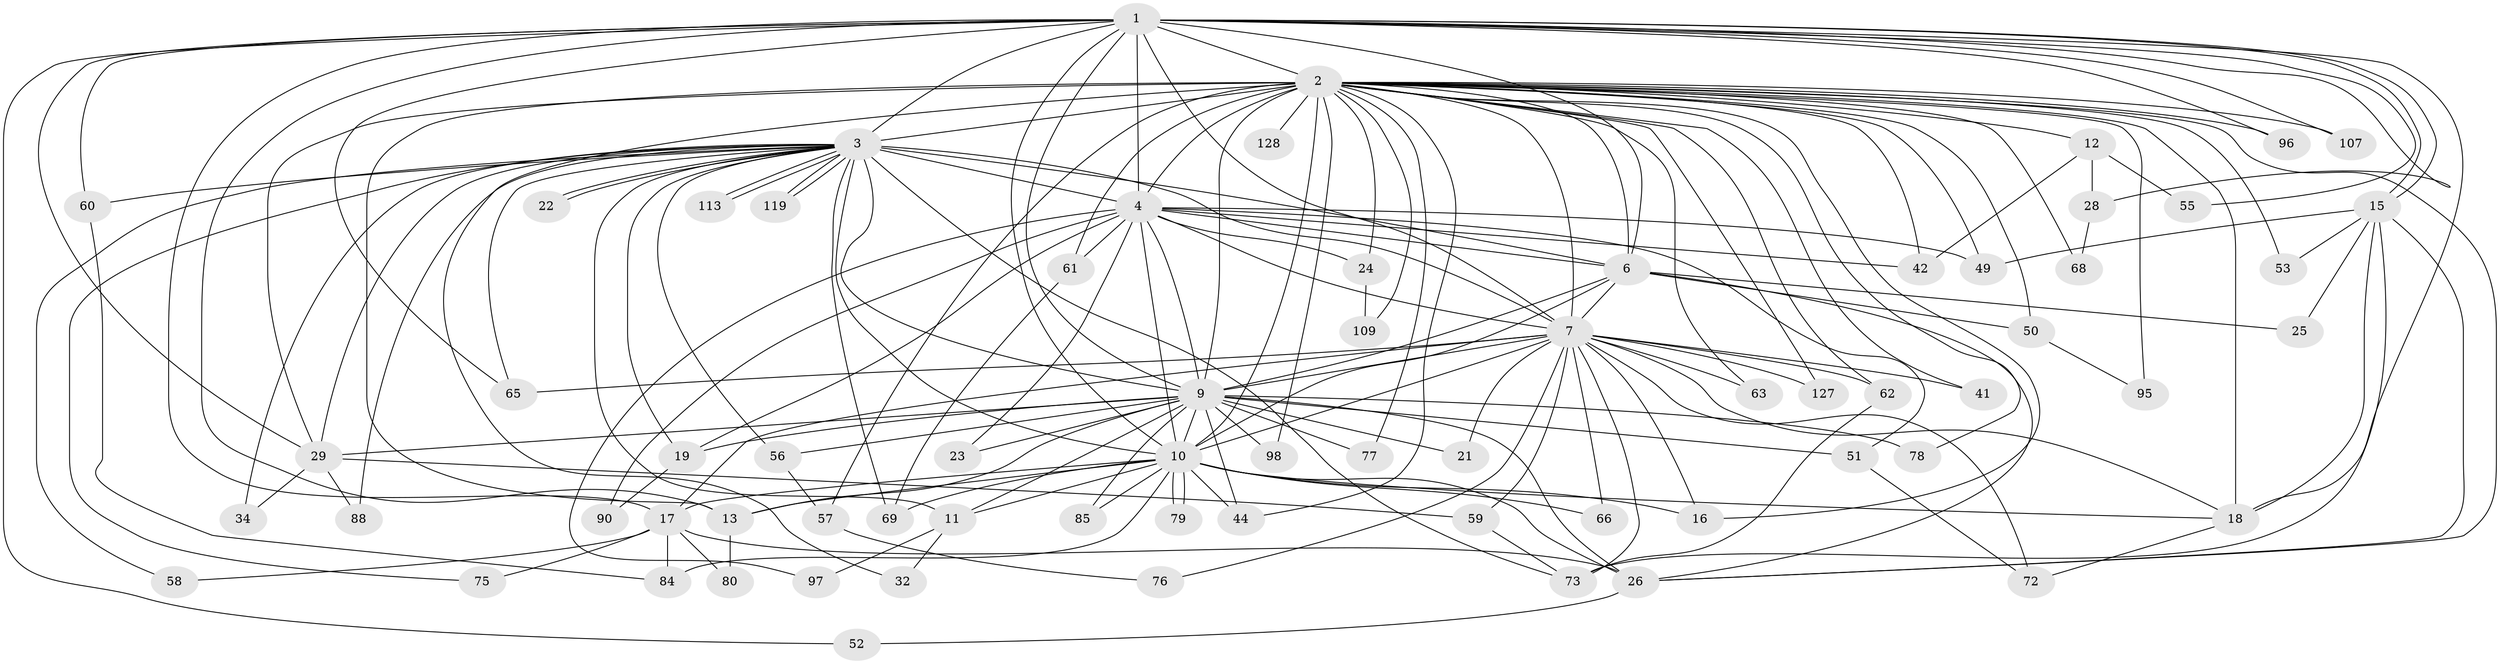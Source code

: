 // original degree distribution, {26: 0.007246376811594203, 24: 0.014492753623188406, 34: 0.007246376811594203, 23: 0.007246376811594203, 14: 0.007246376811594203, 25: 0.007246376811594203, 19: 0.007246376811594203, 27: 0.014492753623188406, 5: 0.07971014492753623, 2: 0.572463768115942, 8: 0.014492753623188406, 3: 0.15217391304347827, 9: 0.007246376811594203, 4: 0.09420289855072464, 6: 0.007246376811594203}
// Generated by graph-tools (version 1.1) at 2025/13/03/09/25 04:13:52]
// undirected, 69 vertices, 173 edges
graph export_dot {
graph [start="1"]
  node [color=gray90,style=filled];
  1;
  2 [super="+67+33+37+5"];
  3 [super="+87"];
  4;
  6 [super="+133+64"];
  7 [super="+14+137+125+99+91"];
  9 [super="+20+94"];
  10 [super="+71+106+31"];
  11;
  12;
  13 [super="+40+136"];
  15 [super="+102"];
  16;
  17;
  18 [super="+74+46"];
  19 [super="+86"];
  21;
  22;
  23;
  24;
  25;
  26 [super="+92+35"];
  28 [super="+70"];
  29 [super="+43+48"];
  32;
  34;
  41;
  42 [super="+104"];
  44 [super="+54+81"];
  49;
  50;
  51 [super="+120+93"];
  52;
  53;
  55;
  56;
  57;
  58;
  59;
  60 [super="+100"];
  61;
  62 [super="+116"];
  63;
  65;
  66;
  68;
  69;
  72 [super="+115"];
  73 [super="+105"];
  75;
  76;
  77;
  78;
  79;
  80;
  84 [super="+126"];
  85;
  88;
  90 [super="+108"];
  95;
  96;
  97;
  98;
  107;
  109;
  113;
  119;
  127 [super="+131"];
  128;
  1 -- 2 [weight=4];
  1 -- 3 [weight=2];
  1 -- 4;
  1 -- 6;
  1 -- 7;
  1 -- 9;
  1 -- 10 [weight=3];
  1 -- 13;
  1 -- 15;
  1 -- 15;
  1 -- 17;
  1 -- 28;
  1 -- 52;
  1 -- 55;
  1 -- 60;
  1 -- 65;
  1 -- 96;
  1 -- 107;
  1 -- 29;
  1 -- 18;
  2 -- 3 [weight=8];
  2 -- 4 [weight=5];
  2 -- 6 [weight=4];
  2 -- 7 [weight=3];
  2 -- 9 [weight=4];
  2 -- 10 [weight=8];
  2 -- 18 [weight=2];
  2 -- 32;
  2 -- 49;
  2 -- 53;
  2 -- 61;
  2 -- 62 [weight=2];
  2 -- 77;
  2 -- 107;
  2 -- 109;
  2 -- 127 [weight=2];
  2 -- 98;
  2 -- 50 [weight=2];
  2 -- 128;
  2 -- 68 [weight=2];
  2 -- 12 [weight=2];
  2 -- 13;
  2 -- 78;
  2 -- 16;
  2 -- 24;
  2 -- 26;
  2 -- 29;
  2 -- 95;
  2 -- 96;
  2 -- 41;
  2 -- 42 [weight=2];
  2 -- 44;
  2 -- 57 [weight=3];
  2 -- 63;
  3 -- 4;
  3 -- 6 [weight=2];
  3 -- 7 [weight=2];
  3 -- 9;
  3 -- 10 [weight=2];
  3 -- 11;
  3 -- 19;
  3 -- 22;
  3 -- 22;
  3 -- 34;
  3 -- 56;
  3 -- 58;
  3 -- 60;
  3 -- 65;
  3 -- 69;
  3 -- 75;
  3 -- 88;
  3 -- 113;
  3 -- 113;
  3 -- 119;
  3 -- 119;
  3 -- 29;
  3 -- 73;
  4 -- 6;
  4 -- 7 [weight=2];
  4 -- 9;
  4 -- 10 [weight=2];
  4 -- 19;
  4 -- 23;
  4 -- 24;
  4 -- 49;
  4 -- 51 [weight=2];
  4 -- 61;
  4 -- 90 [weight=2];
  4 -- 97;
  4 -- 42;
  6 -- 7;
  6 -- 9 [weight=2];
  6 -- 10 [weight=2];
  6 -- 25;
  6 -- 26;
  6 -- 50;
  7 -- 9;
  7 -- 10 [weight=2];
  7 -- 16;
  7 -- 18;
  7 -- 21;
  7 -- 41;
  7 -- 59;
  7 -- 62;
  7 -- 63;
  7 -- 66;
  7 -- 72;
  7 -- 76;
  7 -- 127;
  7 -- 17;
  7 -- 65;
  7 -- 73;
  9 -- 10 [weight=2];
  9 -- 11;
  9 -- 13;
  9 -- 21;
  9 -- 23;
  9 -- 26;
  9 -- 29;
  9 -- 51 [weight=2];
  9 -- 56;
  9 -- 77;
  9 -- 78;
  9 -- 85;
  9 -- 98;
  9 -- 19;
  9 -- 44;
  10 -- 16;
  10 -- 17;
  10 -- 44 [weight=2];
  10 -- 66;
  10 -- 79;
  10 -- 79;
  10 -- 84;
  10 -- 85;
  10 -- 26;
  10 -- 13;
  10 -- 69;
  10 -- 18;
  10 -- 11;
  11 -- 32;
  11 -- 97;
  12 -- 28;
  12 -- 42;
  12 -- 55;
  13 -- 80;
  15 -- 25;
  15 -- 53;
  15 -- 73;
  15 -- 18;
  15 -- 26;
  15 -- 49;
  17 -- 58;
  17 -- 75;
  17 -- 80;
  17 -- 84 [weight=2];
  17 -- 26;
  18 -- 72;
  19 -- 90;
  24 -- 109;
  26 -- 52;
  28 -- 68;
  29 -- 34;
  29 -- 59;
  29 -- 88;
  50 -- 95;
  51 -- 72;
  56 -- 57;
  57 -- 76;
  59 -- 73;
  60 -- 84;
  61 -- 69;
  62 -- 73;
}
